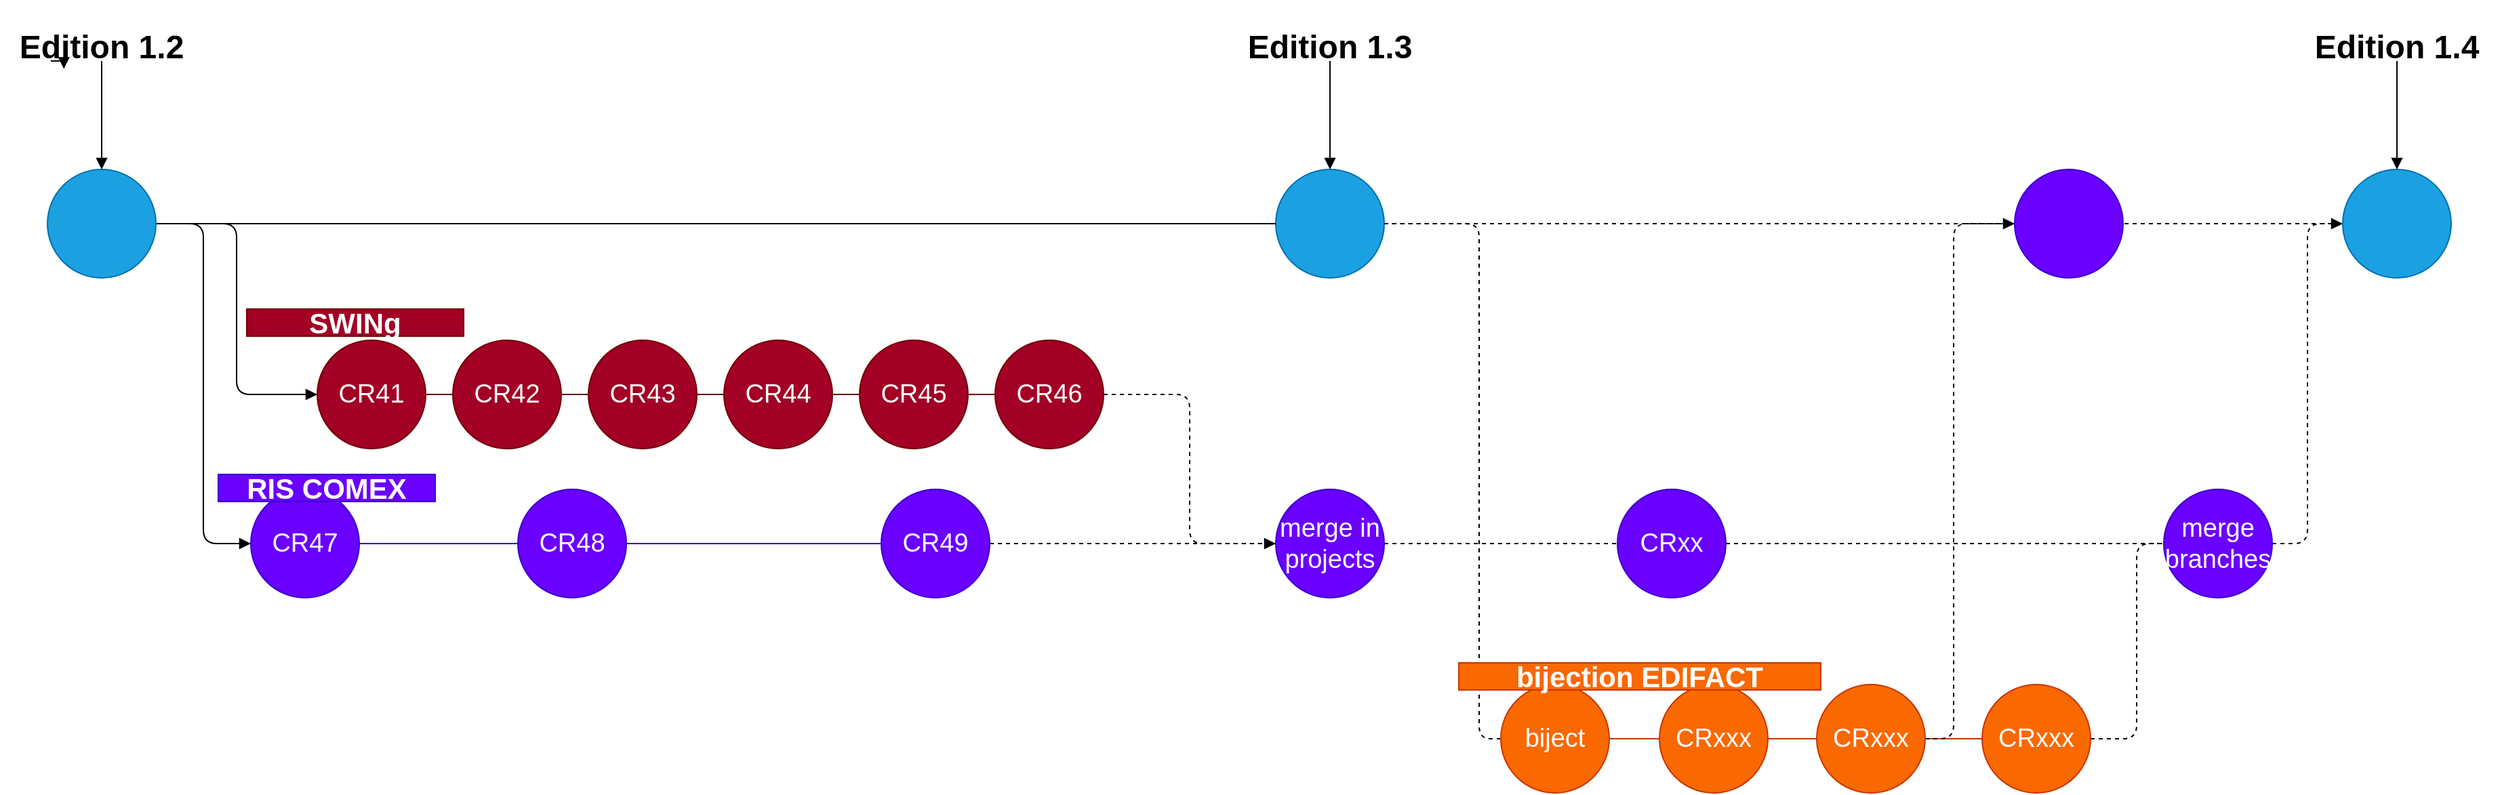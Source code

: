 <mxfile version="13.9.6" type="github">
  <diagram id="6a731a19-8d31-9384-78a2-239565b7b9f0" name="Page-1">
    <mxGraphModel dx="3200" dy="1140" grid="0" gridSize="10" guides="1" tooltips="1" connect="1" arrows="1" fold="1" page="1" pageScale="1" pageWidth="1169" pageHeight="827" background="#ffffff" math="0" shadow="0">
      <root>
        <mxCell id="0" />
        <mxCell id="1" parent="0" />
        <mxCell id="fU0B5mbKIqQJxSJaI-YO-269" style="edgeStyle=orthogonalEdgeStyle;rounded=1;jumpSize=1;orthogonalLoop=1;jettySize=auto;html=1;dashed=1;endArrow=block;endFill=1;endSize=6;strokeWidth=1;fontSize=19;" edge="1" parent="1" source="fU0B5mbKIqQJxSJaI-YO-143" target="fU0B5mbKIqQJxSJaI-YO-147">
          <mxGeometry relative="1" as="geometry" />
        </mxCell>
        <mxCell id="fU0B5mbKIqQJxSJaI-YO-143" value="" style="ellipse;whiteSpace=wrap;html=1;aspect=fixed;fillColor=#1ba1e2;strokeColor=#006EAF;fontColor=#ffffff;" vertex="1" parent="1">
          <mxGeometry x="849" y="150" width="80" height="80" as="geometry" />
        </mxCell>
        <mxCell id="fU0B5mbKIqQJxSJaI-YO-147" value="" style="ellipse;whiteSpace=wrap;html=1;aspect=fixed;fillColor=#1ba1e2;strokeColor=#006EAF;fontColor=#ffffff;" vertex="1" parent="1">
          <mxGeometry x="1636" y="150" width="80" height="80" as="geometry" />
        </mxCell>
        <mxCell id="fU0B5mbKIqQJxSJaI-YO-262" style="edgeStyle=orthogonalEdgeStyle;rounded=1;jumpSize=1;orthogonalLoop=1;jettySize=auto;html=1;entryX=0.5;entryY=0;entryDx=0;entryDy=0;endArrow=block;endFill=1;endSize=6;strokeWidth=1;fontSize=19;" edge="1" parent="1" source="fU0B5mbKIqQJxSJaI-YO-149" target="fU0B5mbKIqQJxSJaI-YO-143">
          <mxGeometry relative="1" as="geometry" />
        </mxCell>
        <mxCell id="fU0B5mbKIqQJxSJaI-YO-149" value="&lt;h2&gt;Edition 1.3&lt;/h2&gt;" style="text;html=1;strokeColor=none;fillColor=none;align=center;verticalAlign=middle;whiteSpace=wrap;rounded=0;fontSize=16;" vertex="1" parent="1">
          <mxGeometry x="814" y="50" width="150" height="20" as="geometry" />
        </mxCell>
        <mxCell id="fU0B5mbKIqQJxSJaI-YO-235" style="edgeStyle=orthogonalEdgeStyle;rounded=1;jumpSize=1;orthogonalLoop=1;jettySize=auto;html=1;endArrow=block;endFill=1;endSize=6;strokeWidth=1;fontSize=19;" edge="1" parent="1" source="fU0B5mbKIqQJxSJaI-YO-151" target="fU0B5mbKIqQJxSJaI-YO-147">
          <mxGeometry relative="1" as="geometry" />
        </mxCell>
        <mxCell id="fU0B5mbKIqQJxSJaI-YO-151" value="&lt;h2&gt;Edition 1.4&lt;/h2&gt;" style="text;html=1;strokeColor=none;fillColor=none;align=center;verticalAlign=middle;whiteSpace=wrap;rounded=0;fontSize=16;" vertex="1" parent="1">
          <mxGeometry x="1601" y="50" width="150" height="20" as="geometry" />
        </mxCell>
        <mxCell id="fU0B5mbKIqQJxSJaI-YO-257" style="edgeStyle=orthogonalEdgeStyle;rounded=1;jumpSize=1;orthogonalLoop=1;jettySize=auto;html=1;dashed=1;endArrow=none;endFill=0;endSize=6;strokeWidth=1;fontSize=19;" edge="1" parent="1" source="fU0B5mbKIqQJxSJaI-YO-157" target="fU0B5mbKIqQJxSJaI-YO-256">
          <mxGeometry relative="1" as="geometry" />
        </mxCell>
        <mxCell id="fU0B5mbKIqQJxSJaI-YO-157" value="merge in &lt;br&gt;projects" style="ellipse;whiteSpace=wrap;html=1;aspect=fixed;fillColor=#6a00ff;fontColor=#ffffff;strokeColor=#3700CC;fontSize=19;" vertex="1" parent="1">
          <mxGeometry x="849" y="386" width="80" height="80" as="geometry" />
        </mxCell>
        <mxCell id="fU0B5mbKIqQJxSJaI-YO-196" style="edgeStyle=orthogonalEdgeStyle;rounded=1;jumpSize=1;orthogonalLoop=1;jettySize=auto;html=1;entryX=0;entryY=0.5;entryDx=0;entryDy=0;endArrow=none;endFill=0;endSize=6;strokeWidth=1;fontSize=19;fillColor=#fa6800;strokeColor=#C73500;" edge="1" parent="1" source="fU0B5mbKIqQJxSJaI-YO-159" target="fU0B5mbKIqQJxSJaI-YO-191">
          <mxGeometry relative="1" as="geometry" />
        </mxCell>
        <mxCell id="fU0B5mbKIqQJxSJaI-YO-210" style="edgeStyle=orthogonalEdgeStyle;rounded=1;jumpSize=1;orthogonalLoop=1;jettySize=auto;html=1;entryX=1;entryY=0.5;entryDx=0;entryDy=0;dashed=1;endArrow=none;endFill=0;endSize=6;strokeWidth=1;fontSize=19;exitX=0;exitY=0.5;exitDx=0;exitDy=0;" edge="1" parent="1" source="fU0B5mbKIqQJxSJaI-YO-159" target="fU0B5mbKIqQJxSJaI-YO-143">
          <mxGeometry relative="1" as="geometry">
            <Array as="points">
              <mxPoint x="999" y="570" />
              <mxPoint x="999" y="190" />
            </Array>
          </mxGeometry>
        </mxCell>
        <mxCell id="fU0B5mbKIqQJxSJaI-YO-159" value="biject" style="ellipse;whiteSpace=wrap;html=1;aspect=fixed;fillColor=#fa6800;fontColor=#ffffff;strokeColor=#C73500;fontSize=19;" vertex="1" parent="1">
          <mxGeometry x="1015" y="530" width="80" height="80" as="geometry" />
        </mxCell>
        <mxCell id="fU0B5mbKIqQJxSJaI-YO-197" style="edgeStyle=orthogonalEdgeStyle;rounded=1;jumpSize=1;orthogonalLoop=1;jettySize=auto;html=1;entryX=0;entryY=0.5;entryDx=0;entryDy=0;endArrow=none;endFill=0;endSize=6;strokeWidth=1;fontSize=19;fillColor=#fa6800;strokeColor=#C73500;" edge="1" parent="1" source="fU0B5mbKIqQJxSJaI-YO-191" target="fU0B5mbKIqQJxSJaI-YO-192">
          <mxGeometry relative="1" as="geometry" />
        </mxCell>
        <mxCell id="fU0B5mbKIqQJxSJaI-YO-191" value="CRxxx" style="ellipse;whiteSpace=wrap;html=1;aspect=fixed;strokeColor=#C73500;fillColor=#fa6800;fontColor=#ffffff;fontSize=19;" vertex="1" parent="1">
          <mxGeometry x="1132" y="530" width="80" height="80" as="geometry" />
        </mxCell>
        <mxCell id="fU0B5mbKIqQJxSJaI-YO-198" style="edgeStyle=orthogonalEdgeStyle;rounded=1;jumpSize=1;orthogonalLoop=1;jettySize=auto;html=1;endArrow=none;endFill=0;endSize=6;strokeWidth=1;fontSize=19;fillColor=#fa6800;strokeColor=#C73500;" edge="1" parent="1" source="fU0B5mbKIqQJxSJaI-YO-192" target="fU0B5mbKIqQJxSJaI-YO-193">
          <mxGeometry relative="1" as="geometry" />
        </mxCell>
        <mxCell id="fU0B5mbKIqQJxSJaI-YO-268" style="edgeStyle=orthogonalEdgeStyle;rounded=1;jumpSize=1;orthogonalLoop=1;jettySize=auto;html=1;entryX=0;entryY=0.5;entryDx=0;entryDy=0;endArrow=block;endFill=1;endSize=6;strokeWidth=1;fontSize=19;dashed=1;" edge="1" parent="1" source="fU0B5mbKIqQJxSJaI-YO-192" target="fU0B5mbKIqQJxSJaI-YO-263">
          <mxGeometry relative="1" as="geometry">
            <Array as="points">
              <mxPoint x="1349" y="570" />
              <mxPoint x="1349" y="190" />
            </Array>
          </mxGeometry>
        </mxCell>
        <mxCell id="fU0B5mbKIqQJxSJaI-YO-192" value="CRxxx" style="ellipse;whiteSpace=wrap;html=1;aspect=fixed;strokeColor=#C73500;fillColor=#fa6800;fontColor=#ffffff;fontSize=19;" vertex="1" parent="1">
          <mxGeometry x="1248" y="530" width="80" height="80" as="geometry" />
        </mxCell>
        <mxCell id="fU0B5mbKIqQJxSJaI-YO-200" style="edgeStyle=orthogonalEdgeStyle;rounded=1;jumpSize=1;orthogonalLoop=1;jettySize=auto;html=1;dashed=1;endArrow=none;endFill=0;endSize=6;strokeWidth=1;fontSize=19;entryX=0;entryY=0.5;entryDx=0;entryDy=0;" edge="1" parent="1" source="fU0B5mbKIqQJxSJaI-YO-193" target="fU0B5mbKIqQJxSJaI-YO-201">
          <mxGeometry relative="1" as="geometry">
            <mxPoint x="1505" y="530" as="targetPoint" />
            <Array as="points">
              <mxPoint x="1484" y="570" />
              <mxPoint x="1484" y="426" />
            </Array>
          </mxGeometry>
        </mxCell>
        <mxCell id="fU0B5mbKIqQJxSJaI-YO-193" value="CRxxx" style="ellipse;whiteSpace=wrap;html=1;aspect=fixed;strokeColor=#C73500;fillColor=#fa6800;fontColor=#ffffff;fontSize=19;" vertex="1" parent="1">
          <mxGeometry x="1370" y="530" width="80" height="80" as="geometry" />
        </mxCell>
        <mxCell id="fU0B5mbKIqQJxSJaI-YO-232" style="edgeStyle=orthogonalEdgeStyle;rounded=1;jumpSize=1;orthogonalLoop=1;jettySize=auto;html=1;entryX=0;entryY=0.5;entryDx=0;entryDy=0;dashed=1;endArrow=none;endFill=0;endSize=6;strokeWidth=1;fontSize=19;" edge="1" parent="1" source="fU0B5mbKIqQJxSJaI-YO-201" target="fU0B5mbKIqQJxSJaI-YO-147">
          <mxGeometry relative="1" as="geometry" />
        </mxCell>
        <mxCell id="fU0B5mbKIqQJxSJaI-YO-201" value="merge&lt;br style=&quot;font-size: 19px&quot;&gt;branches" style="ellipse;whiteSpace=wrap;html=1;aspect=fixed;fillColor=#6a00ff;fontColor=#ffffff;strokeColor=#3700CC;fontSize=19;" vertex="1" parent="1">
          <mxGeometry x="1504" y="386" width="80" height="80" as="geometry" />
        </mxCell>
        <mxCell id="fU0B5mbKIqQJxSJaI-YO-217" style="edgeStyle=orthogonalEdgeStyle;rounded=1;jumpSize=1;orthogonalLoop=1;jettySize=auto;html=1;endArrow=none;endFill=0;endSize=6;strokeWidth=1;fontSize=19;fillColor=#a20025;strokeColor=#6F0000;" edge="1" parent="1" source="fU0B5mbKIqQJxSJaI-YO-211" target="fU0B5mbKIqQJxSJaI-YO-212">
          <mxGeometry relative="1" as="geometry" />
        </mxCell>
        <mxCell id="fU0B5mbKIqQJxSJaI-YO-211" value="CR41" style="ellipse;whiteSpace=wrap;html=1;aspect=fixed;strokeColor=#6F0000;fillColor=#a20025;fontColor=#ffffff;fontSize=19;" vertex="1" parent="1">
          <mxGeometry x="142" y="276" width="80" height="80" as="geometry" />
        </mxCell>
        <mxCell id="fU0B5mbKIqQJxSJaI-YO-218" style="edgeStyle=orthogonalEdgeStyle;rounded=1;jumpSize=1;orthogonalLoop=1;jettySize=auto;html=1;endArrow=none;endFill=0;endSize=6;strokeWidth=1;fontSize=19;fillColor=#a20025;strokeColor=#6F0000;" edge="1" parent="1" source="fU0B5mbKIqQJxSJaI-YO-212" target="fU0B5mbKIqQJxSJaI-YO-213">
          <mxGeometry relative="1" as="geometry" />
        </mxCell>
        <mxCell id="fU0B5mbKIqQJxSJaI-YO-212" value="CR42" style="ellipse;whiteSpace=wrap;html=1;aspect=fixed;strokeColor=#6F0000;fillColor=#a20025;fontColor=#ffffff;fontSize=19;" vertex="1" parent="1">
          <mxGeometry x="242" y="276" width="80" height="80" as="geometry" />
        </mxCell>
        <mxCell id="fU0B5mbKIqQJxSJaI-YO-219" style="edgeStyle=orthogonalEdgeStyle;rounded=1;jumpSize=1;orthogonalLoop=1;jettySize=auto;html=1;entryX=0;entryY=0.5;entryDx=0;entryDy=0;endArrow=none;endFill=0;endSize=6;strokeWidth=1;fontSize=19;fillColor=#a20025;strokeColor=#6F0000;" edge="1" parent="1" source="fU0B5mbKIqQJxSJaI-YO-213" target="fU0B5mbKIqQJxSJaI-YO-214">
          <mxGeometry relative="1" as="geometry" />
        </mxCell>
        <mxCell id="fU0B5mbKIqQJxSJaI-YO-213" value="CR43" style="ellipse;whiteSpace=wrap;html=1;aspect=fixed;strokeColor=#6F0000;fillColor=#a20025;fontColor=#ffffff;fontSize=19;" vertex="1" parent="1">
          <mxGeometry x="342" y="276" width="80" height="80" as="geometry" />
        </mxCell>
        <mxCell id="fU0B5mbKIqQJxSJaI-YO-220" style="edgeStyle=orthogonalEdgeStyle;rounded=1;jumpSize=1;orthogonalLoop=1;jettySize=auto;html=1;entryX=0;entryY=0.5;entryDx=0;entryDy=0;endArrow=none;endFill=0;endSize=6;strokeWidth=1;fontSize=19;fillColor=#a20025;strokeColor=#6F0000;" edge="1" parent="1" source="fU0B5mbKIqQJxSJaI-YO-214" target="fU0B5mbKIqQJxSJaI-YO-215">
          <mxGeometry relative="1" as="geometry" />
        </mxCell>
        <mxCell id="fU0B5mbKIqQJxSJaI-YO-214" value="CR44" style="ellipse;whiteSpace=wrap;html=1;aspect=fixed;strokeColor=#6F0000;fillColor=#a20025;fontColor=#ffffff;fontSize=19;" vertex="1" parent="1">
          <mxGeometry x="442" y="276" width="80" height="80" as="geometry" />
        </mxCell>
        <mxCell id="fU0B5mbKIqQJxSJaI-YO-221" style="edgeStyle=orthogonalEdgeStyle;rounded=1;jumpSize=1;orthogonalLoop=1;jettySize=auto;html=1;entryX=0;entryY=0.5;entryDx=0;entryDy=0;endArrow=none;endFill=0;endSize=6;strokeWidth=1;fontSize=19;fillColor=#a20025;strokeColor=#6F0000;" edge="1" parent="1" source="fU0B5mbKIqQJxSJaI-YO-215" target="fU0B5mbKIqQJxSJaI-YO-216">
          <mxGeometry relative="1" as="geometry" />
        </mxCell>
        <mxCell id="fU0B5mbKIqQJxSJaI-YO-215" value="CR45" style="ellipse;whiteSpace=wrap;html=1;aspect=fixed;strokeColor=#6F0000;fillColor=#a20025;fontColor=#ffffff;fontSize=19;" vertex="1" parent="1">
          <mxGeometry x="542" y="276" width="80" height="80" as="geometry" />
        </mxCell>
        <mxCell id="fU0B5mbKIqQJxSJaI-YO-247" style="edgeStyle=orthogonalEdgeStyle;rounded=1;jumpSize=1;orthogonalLoop=1;jettySize=auto;html=1;exitX=1;exitY=0.5;exitDx=0;exitDy=0;entryX=0;entryY=0.5;entryDx=0;entryDy=0;dashed=1;endArrow=none;endFill=0;endSize=6;strokeWidth=1;fontSize=19;" edge="1" parent="1" source="fU0B5mbKIqQJxSJaI-YO-216" target="fU0B5mbKIqQJxSJaI-YO-157">
          <mxGeometry relative="1" as="geometry" />
        </mxCell>
        <mxCell id="fU0B5mbKIqQJxSJaI-YO-216" value="CR46" style="ellipse;whiteSpace=wrap;html=1;aspect=fixed;strokeColor=#6F0000;fillColor=#a20025;fontColor=#ffffff;fontSize=19;" vertex="1" parent="1">
          <mxGeometry x="642" y="276" width="80" height="80" as="geometry" />
        </mxCell>
        <mxCell id="fU0B5mbKIqQJxSJaI-YO-225" style="edgeStyle=orthogonalEdgeStyle;rounded=1;jumpSize=1;orthogonalLoop=1;jettySize=auto;html=1;entryX=0;entryY=0.5;entryDx=0;entryDy=0;endArrow=none;endFill=0;endSize=6;strokeWidth=1;fontSize=19;fillColor=#6a00ff;strokeColor=#3700CC;" edge="1" parent="1" source="fU0B5mbKIqQJxSJaI-YO-222" target="fU0B5mbKIqQJxSJaI-YO-223">
          <mxGeometry relative="1" as="geometry" />
        </mxCell>
        <mxCell id="fU0B5mbKIqQJxSJaI-YO-222" value="CR47" style="ellipse;whiteSpace=wrap;html=1;aspect=fixed;strokeColor=#3700CC;fillColor=#6a00ff;fontColor=#ffffff;fontSize=19;" vertex="1" parent="1">
          <mxGeometry x="93" y="386" width="80" height="80" as="geometry" />
        </mxCell>
        <mxCell id="fU0B5mbKIqQJxSJaI-YO-226" style="edgeStyle=orthogonalEdgeStyle;rounded=1;jumpSize=1;orthogonalLoop=1;jettySize=auto;html=1;entryX=0;entryY=0.5;entryDx=0;entryDy=0;endArrow=none;endFill=0;endSize=6;strokeWidth=1;fontSize=19;fillColor=#6a00ff;strokeColor=#3700CC;" edge="1" parent="1" source="fU0B5mbKIqQJxSJaI-YO-223" target="fU0B5mbKIqQJxSJaI-YO-224">
          <mxGeometry relative="1" as="geometry" />
        </mxCell>
        <mxCell id="fU0B5mbKIqQJxSJaI-YO-223" value="CR48" style="ellipse;whiteSpace=wrap;html=1;aspect=fixed;strokeColor=#3700CC;fillColor=#6a00ff;fontColor=#ffffff;fontSize=19;" vertex="1" parent="1">
          <mxGeometry x="290" y="386" width="80" height="80" as="geometry" />
        </mxCell>
        <mxCell id="fU0B5mbKIqQJxSJaI-YO-244" style="edgeStyle=orthogonalEdgeStyle;rounded=1;jumpSize=1;orthogonalLoop=1;jettySize=auto;html=1;entryX=0;entryY=0.5;entryDx=0;entryDy=0;endArrow=block;endFill=1;endSize=6;strokeWidth=1;fontSize=19;dashed=1;" edge="1" parent="1" source="fU0B5mbKIqQJxSJaI-YO-224" target="fU0B5mbKIqQJxSJaI-YO-157">
          <mxGeometry relative="1" as="geometry" />
        </mxCell>
        <mxCell id="fU0B5mbKIqQJxSJaI-YO-224" value="CR49" style="ellipse;whiteSpace=wrap;html=1;aspect=fixed;strokeColor=#3700CC;fillColor=#6a00ff;fontColor=#ffffff;fontSize=19;" vertex="1" parent="1">
          <mxGeometry x="558" y="386" width="80" height="80" as="geometry" />
        </mxCell>
        <mxCell id="fU0B5mbKIqQJxSJaI-YO-229" value="&lt;h2 style=&quot;font-size: 21px&quot;&gt;SWINg&lt;/h2&gt;" style="text;html=1;strokeColor=#6F0000;fillColor=#a20025;align=center;verticalAlign=middle;whiteSpace=wrap;rounded=0;fontSize=21;fontColor=#ffffff;" vertex="1" parent="1">
          <mxGeometry x="90" y="253" width="160" height="20" as="geometry" />
        </mxCell>
        <mxCell id="fU0B5mbKIqQJxSJaI-YO-230" value="&lt;h2 style=&quot;font-size: 21px&quot;&gt;RIS COMEX&lt;/h2&gt;" style="text;html=1;strokeColor=#3700CC;fillColor=#6a00ff;align=center;verticalAlign=middle;whiteSpace=wrap;rounded=0;fontSize=21;fontColor=#ffffff;" vertex="1" parent="1">
          <mxGeometry x="69" y="375" width="160" height="20" as="geometry" />
        </mxCell>
        <mxCell id="fU0B5mbKIqQJxSJaI-YO-240" style="edgeStyle=orthogonalEdgeStyle;rounded=1;jumpSize=1;orthogonalLoop=1;jettySize=auto;html=1;entryX=0;entryY=0.5;entryDx=0;entryDy=0;endArrow=block;endFill=1;endSize=6;strokeWidth=1;fontSize=19;exitX=1;exitY=0.5;exitDx=0;exitDy=0;" edge="1" parent="1" source="fU0B5mbKIqQJxSJaI-YO-236" target="fU0B5mbKIqQJxSJaI-YO-211">
          <mxGeometry relative="1" as="geometry" />
        </mxCell>
        <mxCell id="fU0B5mbKIqQJxSJaI-YO-243" style="edgeStyle=orthogonalEdgeStyle;rounded=1;jumpSize=1;orthogonalLoop=1;jettySize=auto;html=1;entryX=0;entryY=0.5;entryDx=0;entryDy=0;endArrow=block;endFill=1;endSize=6;strokeWidth=1;fontSize=19;" edge="1" parent="1" source="fU0B5mbKIqQJxSJaI-YO-236" target="fU0B5mbKIqQJxSJaI-YO-222">
          <mxGeometry relative="1" as="geometry" />
        </mxCell>
        <mxCell id="fU0B5mbKIqQJxSJaI-YO-245" style="edgeStyle=orthogonalEdgeStyle;rounded=1;jumpSize=1;orthogonalLoop=1;jettySize=auto;html=1;entryX=0;entryY=0.5;entryDx=0;entryDy=0;endArrow=none;endFill=0;endSize=6;strokeWidth=1;fontSize=19;" edge="1" parent="1" source="fU0B5mbKIqQJxSJaI-YO-236" target="fU0B5mbKIqQJxSJaI-YO-143">
          <mxGeometry relative="1" as="geometry" />
        </mxCell>
        <mxCell id="fU0B5mbKIqQJxSJaI-YO-236" value="" style="ellipse;whiteSpace=wrap;html=1;aspect=fixed;fillColor=#1ba1e2;strokeColor=#006EAF;fontColor=#ffffff;" vertex="1" parent="1">
          <mxGeometry x="-57" y="150" width="80" height="80" as="geometry" />
        </mxCell>
        <mxCell id="fU0B5mbKIqQJxSJaI-YO-242" style="edgeStyle=orthogonalEdgeStyle;rounded=1;jumpSize=1;orthogonalLoop=1;jettySize=auto;html=1;entryX=0.5;entryY=0;entryDx=0;entryDy=0;endArrow=block;endFill=1;endSize=6;strokeWidth=1;fontSize=19;" edge="1" parent="1" source="fU0B5mbKIqQJxSJaI-YO-239" target="fU0B5mbKIqQJxSJaI-YO-236">
          <mxGeometry relative="1" as="geometry" />
        </mxCell>
        <mxCell id="fU0B5mbKIqQJxSJaI-YO-239" value="&lt;h2&gt;Edition 1.2&lt;/h2&gt;" style="text;html=1;strokeColor=none;fillColor=none;align=center;verticalAlign=middle;whiteSpace=wrap;rounded=0;fontSize=16;" vertex="1" parent="1">
          <mxGeometry x="-92" y="50" width="150" height="20" as="geometry" />
        </mxCell>
        <mxCell id="fU0B5mbKIqQJxSJaI-YO-241" style="edgeStyle=orthogonalEdgeStyle;rounded=1;jumpSize=1;orthogonalLoop=1;jettySize=auto;html=1;exitX=0.25;exitY=1;exitDx=0;exitDy=0;entryX=0.314;entryY=1.286;entryDx=0;entryDy=0;entryPerimeter=0;endArrow=block;endFill=1;endSize=6;strokeWidth=1;fontSize=19;" edge="1" parent="1" source="fU0B5mbKIqQJxSJaI-YO-239" target="fU0B5mbKIqQJxSJaI-YO-239">
          <mxGeometry relative="1" as="geometry" />
        </mxCell>
        <mxCell id="fU0B5mbKIqQJxSJaI-YO-259" style="edgeStyle=orthogonalEdgeStyle;rounded=1;jumpSize=1;orthogonalLoop=1;jettySize=auto;html=1;entryX=0;entryY=0.5;entryDx=0;entryDy=0;dashed=1;endArrow=none;endFill=0;endSize=6;strokeWidth=1;fontSize=19;" edge="1" parent="1" source="fU0B5mbKIqQJxSJaI-YO-256" target="fU0B5mbKIqQJxSJaI-YO-201">
          <mxGeometry relative="1" as="geometry" />
        </mxCell>
        <mxCell id="fU0B5mbKIqQJxSJaI-YO-256" value="CRxx" style="ellipse;whiteSpace=wrap;html=1;aspect=fixed;fillColor=#6a00ff;fontColor=#ffffff;strokeColor=#3700CC;fontSize=19;" vertex="1" parent="1">
          <mxGeometry x="1101" y="386" width="80" height="80" as="geometry" />
        </mxCell>
        <mxCell id="fU0B5mbKIqQJxSJaI-YO-261" value="&lt;h2 style=&quot;font-size: 21px&quot;&gt;bijection EDIFACT&lt;/h2&gt;" style="text;html=1;strokeColor=#C73500;fillColor=#fa6800;align=center;verticalAlign=middle;whiteSpace=wrap;rounded=0;fontSize=21;fontColor=#ffffff;" vertex="1" parent="1">
          <mxGeometry x="984" y="514" width="267" height="20" as="geometry" />
        </mxCell>
        <mxCell id="fU0B5mbKIqQJxSJaI-YO-263" value="" style="ellipse;whiteSpace=wrap;html=1;aspect=fixed;fillColor=#6a00ff;fontColor=#ffffff;strokeColor=#3700CC;fontSize=19;" vertex="1" parent="1">
          <mxGeometry x="1394" y="150" width="80" height="80" as="geometry" />
        </mxCell>
      </root>
    </mxGraphModel>
  </diagram>
</mxfile>
